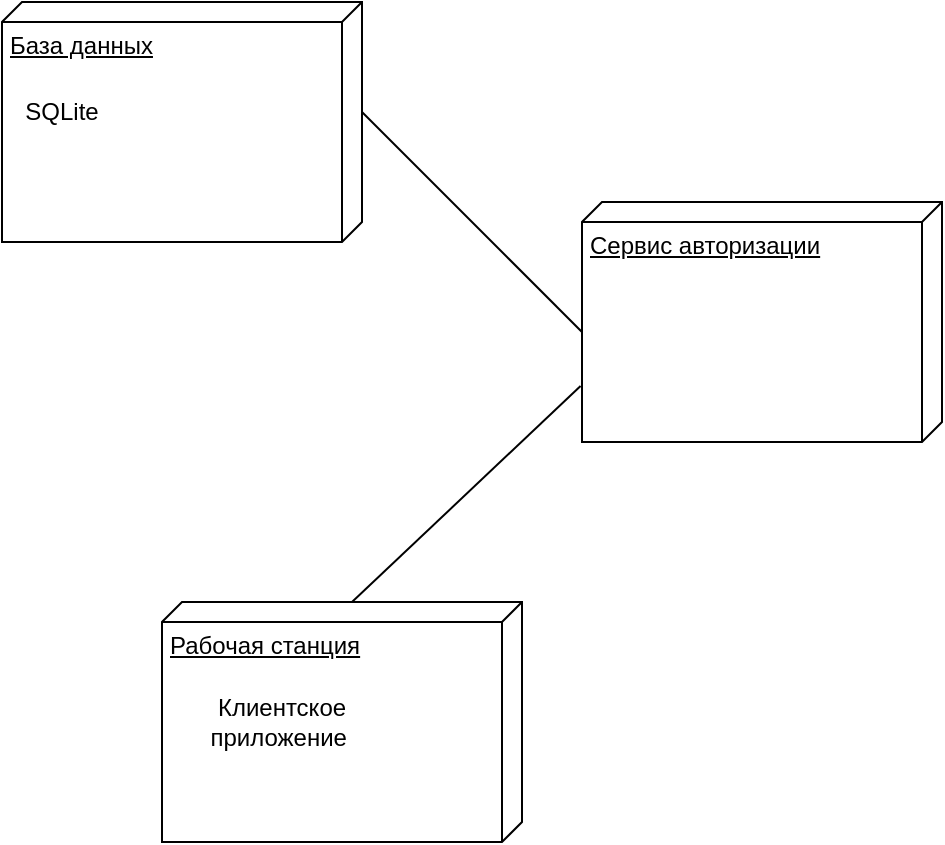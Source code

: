 <mxfile version="22.1.2" type="device">
  <diagram name="Страница — 1" id="00R3lIN3bO4PS_L97c3q">
    <mxGraphModel dx="1456" dy="727" grid="1" gridSize="10" guides="1" tooltips="1" connect="1" arrows="1" fold="1" page="1" pageScale="1" pageWidth="827" pageHeight="1169" math="0" shadow="0">
      <root>
        <mxCell id="0" />
        <mxCell id="1" parent="0" />
        <mxCell id="8vSoMtomyJ-KpTdp_CqP-119" value="База данных" style="verticalAlign=top;align=left;spacingTop=8;spacingLeft=2;spacingRight=12;shape=cube;size=10;direction=south;fontStyle=4;html=1;whiteSpace=wrap;" vertex="1" parent="1">
          <mxGeometry x="210" y="360" width="180" height="120" as="geometry" />
        </mxCell>
        <mxCell id="8vSoMtomyJ-KpTdp_CqP-120" value="Сервис авторизации" style="verticalAlign=top;align=left;spacingTop=8;spacingLeft=2;spacingRight=12;shape=cube;size=10;direction=south;fontStyle=4;html=1;whiteSpace=wrap;" vertex="1" parent="1">
          <mxGeometry x="500" y="460" width="180" height="120" as="geometry" />
        </mxCell>
        <mxCell id="8vSoMtomyJ-KpTdp_CqP-121" value="Рабочая станция" style="verticalAlign=top;align=left;spacingTop=8;spacingLeft=2;spacingRight=12;shape=cube;size=10;direction=south;fontStyle=4;html=1;whiteSpace=wrap;" vertex="1" parent="1">
          <mxGeometry x="290" y="660" width="180" height="120" as="geometry" />
        </mxCell>
        <mxCell id="8vSoMtomyJ-KpTdp_CqP-122" value="Клиентское приложение&amp;nbsp;" style="text;html=1;strokeColor=none;fillColor=none;align=center;verticalAlign=middle;whiteSpace=wrap;rounded=0;" vertex="1" parent="1">
          <mxGeometry x="320" y="705" width="60" height="30" as="geometry" />
        </mxCell>
        <mxCell id="8vSoMtomyJ-KpTdp_CqP-123" value="SQLite" style="text;html=1;strokeColor=none;fillColor=none;align=center;verticalAlign=middle;whiteSpace=wrap;rounded=0;" vertex="1" parent="1">
          <mxGeometry x="210" y="400" width="60" height="30" as="geometry" />
        </mxCell>
        <mxCell id="8vSoMtomyJ-KpTdp_CqP-124" value="" style="endArrow=none;html=1;rounded=0;exitX=0;exitY=0;exitDx=55;exitDy=0;exitPerimeter=0;entryX=0;entryY=0;entryDx=65;entryDy=180;entryPerimeter=0;" edge="1" parent="1" source="8vSoMtomyJ-KpTdp_CqP-119" target="8vSoMtomyJ-KpTdp_CqP-120">
          <mxGeometry width="50" height="50" relative="1" as="geometry">
            <mxPoint x="550" y="560" as="sourcePoint" />
            <mxPoint x="600" y="510" as="targetPoint" />
          </mxGeometry>
        </mxCell>
        <mxCell id="8vSoMtomyJ-KpTdp_CqP-125" value="" style="endArrow=none;html=1;rounded=0;exitX=0;exitY=0;exitDx=0;exitDy=85;exitPerimeter=0;entryX=0.767;entryY=1.004;entryDx=0;entryDy=0;entryPerimeter=0;" edge="1" parent="1" source="8vSoMtomyJ-KpTdp_CqP-121" target="8vSoMtomyJ-KpTdp_CqP-120">
          <mxGeometry width="50" height="50" relative="1" as="geometry">
            <mxPoint x="550" y="560" as="sourcePoint" />
            <mxPoint x="600" y="510" as="targetPoint" />
          </mxGeometry>
        </mxCell>
      </root>
    </mxGraphModel>
  </diagram>
</mxfile>
